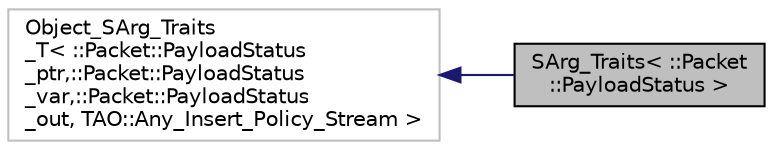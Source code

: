 digraph "SArg_Traits&lt; ::Packet::PayloadStatus &gt;"
{
 // INTERACTIVE_SVG=YES
  edge [fontname="Helvetica",fontsize="10",labelfontname="Helvetica",labelfontsize="10"];
  node [fontname="Helvetica",fontsize="10",shape=record];
  rankdir="LR";
  Node1 [label="SArg_Traits\< ::Packet\l::PayloadStatus \>",height=0.2,width=0.4,color="black", fillcolor="grey75", style="filled", fontcolor="black"];
  Node2 -> Node1 [dir="back",color="midnightblue",fontsize="10",style="solid",fontname="Helvetica"];
  Node2 [label="Object_SArg_Traits\l_T\< ::Packet::PayloadStatus\l_ptr,::Packet::PayloadStatus\l_var,::Packet::PayloadStatus\l_out, TAO::Any_Insert_Policy_Stream \>",height=0.2,width=0.4,color="grey75", fillcolor="white", style="filled"];
}
